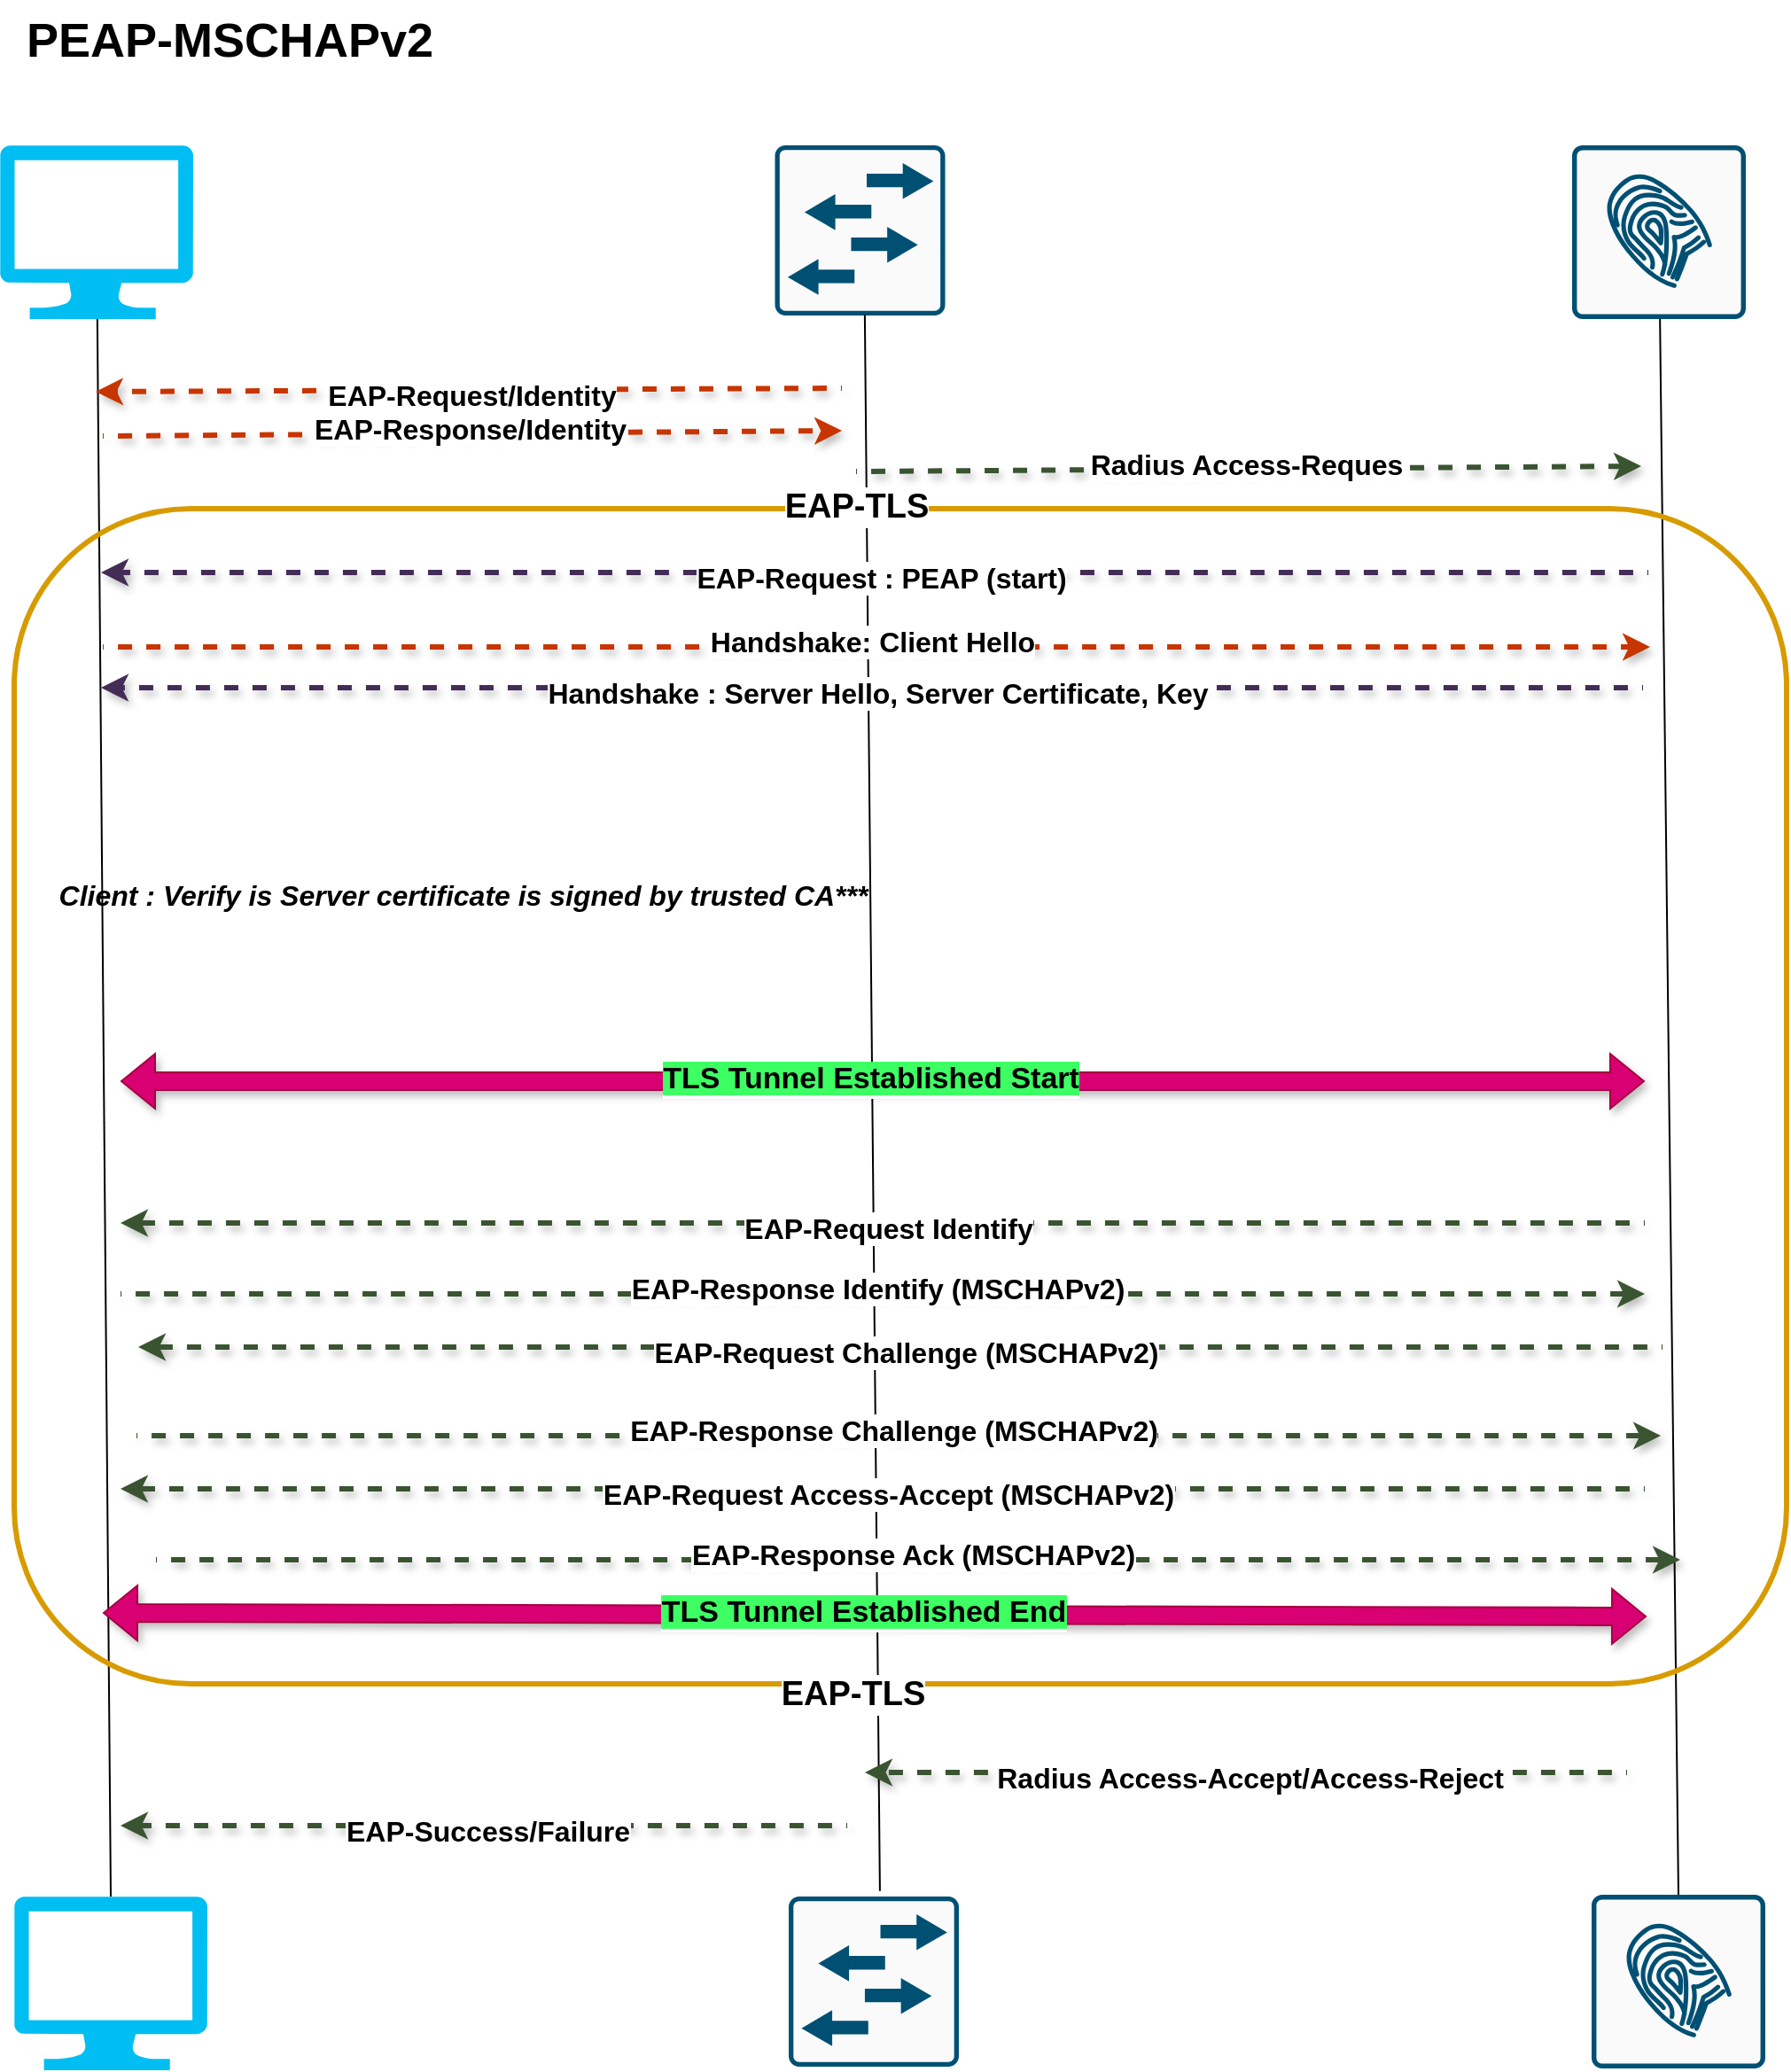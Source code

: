 <mxfile version="24.7.14">
  <diagram name="Page-1" id="sx-vZmdEI7Dzdy8BObgy">
    <mxGraphModel dx="1416" dy="3265" grid="1" gridSize="10" guides="1" tooltips="1" connect="1" arrows="1" fold="1" page="1" pageScale="1" pageWidth="850" pageHeight="1100" math="0" shadow="0">
      <root>
        <mxCell id="0" />
        <mxCell id="1" parent="0" />
        <mxCell id="mL7WgcL4VkOcFJiBh1qk-1" value="" style="verticalLabelPosition=bottom;html=1;verticalAlign=top;align=center;strokeColor=none;fillColor=#00BEF2;shape=mxgraph.azure.computer;pointerEvents=1;" parent="1" vertex="1">
          <mxGeometry x="112" y="-1028" width="109" height="98" as="geometry" />
        </mxCell>
        <mxCell id="mL7WgcL4VkOcFJiBh1qk-2" value="" style="sketch=0;points=[[0.015,0.015,0],[0.985,0.015,0],[0.985,0.985,0],[0.015,0.985,0],[0.25,0,0],[0.5,0,0],[0.75,0,0],[1,0.25,0],[1,0.5,0],[1,0.75,0],[0.75,1,0],[0.5,1,0],[0.25,1,0],[0,0.75,0],[0,0.5,0],[0,0.25,0]];verticalLabelPosition=bottom;html=1;verticalAlign=top;aspect=fixed;align=center;pointerEvents=1;shape=mxgraph.cisco19.rect;prIcon=l2_switch;fillColor=#FAFAFA;strokeColor=#005073;" parent="1" vertex="1">
          <mxGeometry x="549.25" y="-1028" width="96" height="96" as="geometry" />
        </mxCell>
        <mxCell id="mL7WgcL4VkOcFJiBh1qk-3" value="" style="sketch=0;points=[[0.015,0.015,0],[0.985,0.015,0],[0.985,0.985,0],[0.015,0.985,0],[0.25,0,0],[0.5,0,0],[0.75,0,0],[1,0.25,0],[1,0.5,0],[1,0.75,0],[0.75,1,0],[0.5,1,0],[0.25,1,0],[0,0.75,0],[0,0.5,0],[0,0.25,0]];verticalLabelPosition=bottom;html=1;verticalAlign=top;aspect=fixed;align=center;pointerEvents=1;shape=mxgraph.cisco19.rect;prIcon=ise;fillColor=#FAFAFA;strokeColor=#005073;" parent="1" vertex="1">
          <mxGeometry x="999" y="-1028" width="98" height="98" as="geometry" />
        </mxCell>
        <mxCell id="mL7WgcL4VkOcFJiBh1qk-4" value="" style="verticalLabelPosition=bottom;html=1;verticalAlign=top;align=center;strokeColor=none;fillColor=#00BEF2;shape=mxgraph.azure.computer;pointerEvents=1;" parent="1" vertex="1">
          <mxGeometry x="120" y="-40" width="109" height="98" as="geometry" />
        </mxCell>
        <mxCell id="mL7WgcL4VkOcFJiBh1qk-5" value="" style="sketch=0;points=[[0.015,0.015,0],[0.985,0.015,0],[0.985,0.985,0],[0.015,0.985,0],[0.25,0,0],[0.5,0,0],[0.75,0,0],[1,0.25,0],[1,0.5,0],[1,0.75,0],[0.75,1,0],[0.5,1,0],[0.25,1,0],[0,0.75,0],[0,0.5,0],[0,0.25,0]];verticalLabelPosition=bottom;html=1;verticalAlign=top;aspect=fixed;align=center;pointerEvents=1;shape=mxgraph.cisco19.rect;prIcon=l2_switch;fillColor=#FAFAFA;strokeColor=#005073;" parent="1" vertex="1">
          <mxGeometry x="557" y="-40" width="96" height="96" as="geometry" />
        </mxCell>
        <mxCell id="mL7WgcL4VkOcFJiBh1qk-6" value="" style="sketch=0;points=[[0.015,0.015,0],[0.985,0.015,0],[0.985,0.985,0],[0.015,0.985,0],[0.25,0,0],[0.5,0,0],[0.75,0,0],[1,0.25,0],[1,0.5,0],[1,0.75,0],[0.75,1,0],[0.5,1,0],[0.25,1,0],[0,0.75,0],[0,0.5,0],[0,0.25,0]];verticalLabelPosition=bottom;html=1;verticalAlign=top;aspect=fixed;align=center;pointerEvents=1;shape=mxgraph.cisco19.rect;prIcon=ise;fillColor=#FAFAFA;strokeColor=#005073;" parent="1" vertex="1">
          <mxGeometry x="1010" y="-41" width="98" height="98" as="geometry" />
        </mxCell>
        <mxCell id="mL7WgcL4VkOcFJiBh1qk-7" value="" style="endArrow=none;html=1;rounded=0;exitX=0.536;exitY=-0.033;exitDx=0;exitDy=0;exitPerimeter=0;entryX=0.528;entryY=0.995;entryDx=0;entryDy=0;entryPerimeter=0;" parent="1" source="mL7WgcL4VkOcFJiBh1qk-5" target="mL7WgcL4VkOcFJiBh1qk-2" edge="1">
          <mxGeometry width="50" height="50" relative="1" as="geometry">
            <mxPoint x="597" y="370" as="sourcePoint" />
            <mxPoint x="600" y="-1060" as="targetPoint" />
          </mxGeometry>
        </mxCell>
        <mxCell id="mL7WgcL4VkOcFJiBh1qk-8" value="" style="endArrow=none;html=1;rounded=0;exitX=0.5;exitY=0;exitDx=0;exitDy=0;exitPerimeter=0;" parent="1" source="mL7WgcL4VkOcFJiBh1qk-6" target="mL7WgcL4VkOcFJiBh1qk-3" edge="1">
          <mxGeometry width="50" height="50" relative="1" as="geometry">
            <mxPoint x="1033" y="-272" as="sourcePoint" />
            <mxPoint x="1033" y="-879" as="targetPoint" />
          </mxGeometry>
        </mxCell>
        <mxCell id="mL7WgcL4VkOcFJiBh1qk-9" value="" style="endArrow=none;html=1;rounded=0;exitX=0.5;exitY=0;exitDx=0;exitDy=0;exitPerimeter=0;" parent="1" source="mL7WgcL4VkOcFJiBh1qk-4" target="mL7WgcL4VkOcFJiBh1qk-1" edge="1">
          <mxGeometry width="50" height="50" relative="1" as="geometry">
            <mxPoint x="224" y="-247" as="sourcePoint" />
            <mxPoint x="224" y="-854" as="targetPoint" />
          </mxGeometry>
        </mxCell>
        <mxCell id="mL7WgcL4VkOcFJiBh1qk-10" value="" style="endArrow=classic;html=1;rounded=0;flowAnimation=1;shadow=1;fillColor=#fa6800;strokeColor=#C73500;curved=0;strokeWidth=3;" parent="1" edge="1">
          <mxGeometry relative="1" as="geometry">
            <mxPoint x="587" y="-891" as="sourcePoint" />
            <mxPoint x="166" y="-889" as="targetPoint" />
          </mxGeometry>
        </mxCell>
        <mxCell id="mL7WgcL4VkOcFJiBh1qk-11" value="Label" style="edgeLabel;resizable=0;html=1;;align=center;verticalAlign=middle;" parent="mL7WgcL4VkOcFJiBh1qk-10" connectable="0" vertex="1">
          <mxGeometry relative="1" as="geometry" />
        </mxCell>
        <mxCell id="mL7WgcL4VkOcFJiBh1qk-12" value="&lt;b&gt;&lt;font style=&quot;font-size: 16px;&quot;&gt;EAP-Request/Identity&lt;/font&gt;&lt;/b&gt;" style="edgeLabel;html=1;align=center;verticalAlign=middle;resizable=0;points=[];" parent="mL7WgcL4VkOcFJiBh1qk-10" vertex="1" connectable="0">
          <mxGeometry x="-0.007" y="3" relative="1" as="geometry">
            <mxPoint as="offset" />
          </mxGeometry>
        </mxCell>
        <mxCell id="mL7WgcL4VkOcFJiBh1qk-13" value="" style="endArrow=classic;html=1;rounded=0;flowAnimation=1;shadow=1;fillColor=#fa6800;strokeColor=#C73500;strokeWidth=3;" parent="1" edge="1">
          <mxGeometry relative="1" as="geometry">
            <mxPoint x="170" y="-864" as="sourcePoint" />
            <mxPoint x="587" y="-867" as="targetPoint" />
          </mxGeometry>
        </mxCell>
        <mxCell id="mL7WgcL4VkOcFJiBh1qk-14" value="Label" style="edgeLabel;resizable=0;html=1;;align=center;verticalAlign=middle;" parent="mL7WgcL4VkOcFJiBh1qk-13" connectable="0" vertex="1">
          <mxGeometry relative="1" as="geometry" />
        </mxCell>
        <mxCell id="mL7WgcL4VkOcFJiBh1qk-15" value="&lt;b&gt;&lt;font style=&quot;font-size: 16px;&quot;&gt;EAP-Response/Identity&lt;/font&gt;&lt;/b&gt;" style="edgeLabel;html=1;align=center;verticalAlign=middle;resizable=0;points=[];" parent="mL7WgcL4VkOcFJiBh1qk-13" vertex="1" connectable="0">
          <mxGeometry x="-0.007" y="3" relative="1" as="geometry">
            <mxPoint as="offset" />
          </mxGeometry>
        </mxCell>
        <mxCell id="mL7WgcL4VkOcFJiBh1qk-16" value="" style="endArrow=classic;html=1;rounded=0;flowAnimation=1;shadow=1;fillColor=#6d8764;strokeColor=#3A5431;strokeWidth=3;" parent="1" edge="1">
          <mxGeometry relative="1" as="geometry">
            <mxPoint x="595" y="-844" as="sourcePoint" />
            <mxPoint x="1038" y="-847" as="targetPoint" />
          </mxGeometry>
        </mxCell>
        <mxCell id="mL7WgcL4VkOcFJiBh1qk-17" value="Label" style="edgeLabel;resizable=0;html=1;;align=center;verticalAlign=middle;" parent="mL7WgcL4VkOcFJiBh1qk-16" connectable="0" vertex="1">
          <mxGeometry relative="1" as="geometry" />
        </mxCell>
        <mxCell id="mL7WgcL4VkOcFJiBh1qk-18" value="&lt;font size=&quot;1&quot; style=&quot;&quot;&gt;&lt;b style=&quot;font-size: 16px;&quot;&gt;Radius Access-Reques&lt;/b&gt;&lt;/font&gt;" style="edgeLabel;html=1;align=center;verticalAlign=middle;resizable=0;points=[];" parent="mL7WgcL4VkOcFJiBh1qk-16" vertex="1" connectable="0">
          <mxGeometry x="-0.007" y="3" relative="1" as="geometry">
            <mxPoint as="offset" />
          </mxGeometry>
        </mxCell>
        <mxCell id="mL7WgcL4VkOcFJiBh1qk-19" value="" style="endArrow=classic;html=1;rounded=0;flowAnimation=1;shadow=1;fontSize=13;fontStyle=1;fillColor=#fa6800;strokeColor=#C73500;strokeWidth=3;" parent="1" edge="1">
          <mxGeometry relative="1" as="geometry">
            <mxPoint x="170" y="-745" as="sourcePoint" />
            <mxPoint x="1043" y="-745" as="targetPoint" />
          </mxGeometry>
        </mxCell>
        <mxCell id="mL7WgcL4VkOcFJiBh1qk-20" value="Label" style="edgeLabel;resizable=0;html=1;;align=center;verticalAlign=middle;" parent="mL7WgcL4VkOcFJiBh1qk-19" connectable="0" vertex="1">
          <mxGeometry relative="1" as="geometry" />
        </mxCell>
        <mxCell id="mL7WgcL4VkOcFJiBh1qk-21" value="&lt;font style=&quot;font-size: 16px;&quot;&gt;Handshake: Client Hello&lt;/font&gt;" style="edgeLabel;html=1;align=center;verticalAlign=middle;resizable=0;points=[];fontStyle=1;fontSize=13;" parent="mL7WgcL4VkOcFJiBh1qk-19" vertex="1" connectable="0">
          <mxGeometry x="-0.007" y="3" relative="1" as="geometry">
            <mxPoint as="offset" />
          </mxGeometry>
        </mxCell>
        <mxCell id="mL7WgcL4VkOcFJiBh1qk-22" value="" style="endArrow=classic;html=1;rounded=0;flowAnimation=1;shadow=1;fontSize=13;fontStyle=1;fillColor=#76608a;strokeColor=#432D57;strokeWidth=3;" parent="1" edge="1">
          <mxGeometry relative="1" as="geometry">
            <mxPoint x="1039" y="-722" as="sourcePoint" />
            <mxPoint x="169" y="-722" as="targetPoint" />
          </mxGeometry>
        </mxCell>
        <mxCell id="mL7WgcL4VkOcFJiBh1qk-23" value="Label" style="edgeLabel;resizable=0;html=1;;align=center;verticalAlign=middle;" parent="mL7WgcL4VkOcFJiBh1qk-22" connectable="0" vertex="1">
          <mxGeometry relative="1" as="geometry" />
        </mxCell>
        <mxCell id="mL7WgcL4VkOcFJiBh1qk-24" value="&lt;font style=&quot;font-size: 16px;&quot;&gt;Handshake : Server Hello, Server Certificate, Key&lt;/font&gt;" style="edgeLabel;html=1;align=center;verticalAlign=middle;resizable=0;points=[];fontStyle=1;fontSize=13;" parent="mL7WgcL4VkOcFJiBh1qk-22" vertex="1" connectable="0">
          <mxGeometry x="-0.007" y="3" relative="1" as="geometry">
            <mxPoint as="offset" />
          </mxGeometry>
        </mxCell>
        <mxCell id="mL7WgcL4VkOcFJiBh1qk-27" value="" style="endArrow=classic;html=1;rounded=0;flowAnimation=1;shadow=1;fontSize=13;fontStyle=1;fillColor=#76608a;strokeColor=#432D57;strokeWidth=3;" parent="1" edge="1">
          <mxGeometry relative="1" as="geometry">
            <mxPoint x="1042" y="-787" as="sourcePoint" />
            <mxPoint x="169" y="-787" as="targetPoint" />
          </mxGeometry>
        </mxCell>
        <mxCell id="mL7WgcL4VkOcFJiBh1qk-28" value="Label" style="edgeLabel;resizable=0;html=1;;align=center;verticalAlign=middle;" parent="mL7WgcL4VkOcFJiBh1qk-27" connectable="0" vertex="1">
          <mxGeometry relative="1" as="geometry" />
        </mxCell>
        <mxCell id="mL7WgcL4VkOcFJiBh1qk-29" value="&lt;b&gt;&lt;font style=&quot;font-size: 16px;&quot;&gt;EAP-Request : PEAP (start)&lt;/font&gt;&lt;/b&gt;" style="edgeLabel;html=1;align=center;verticalAlign=middle;resizable=0;points=[];" parent="mL7WgcL4VkOcFJiBh1qk-27" vertex="1" connectable="0">
          <mxGeometry x="-0.007" y="3" relative="1" as="geometry">
            <mxPoint as="offset" />
          </mxGeometry>
        </mxCell>
        <mxCell id="mL7WgcL4VkOcFJiBh1qk-30" value="&lt;h1 style=&quot;margin-top: 0px; font-size: 27px;&quot;&gt;&lt;font style=&quot;font-size: 27px;&quot;&gt;PEAP-MSCHAPv2&lt;/font&gt;&lt;/h1&gt;" style="text;html=1;whiteSpace=wrap;overflow=hidden;rounded=0;" parent="1" vertex="1">
          <mxGeometry x="125" y="-1110" width="300" height="40" as="geometry" />
        </mxCell>
        <mxCell id="mL7WgcL4VkOcFJiBh1qk-31" value="" style="rounded=1;whiteSpace=wrap;html=1;fillColor=none;strokeWidth=3;strokeColor=#d79b00;glass=1;gradientColor=#ffa500;" parent="1" vertex="1">
          <mxGeometry x="120" y="-823" width="1000" height="663" as="geometry" />
        </mxCell>
        <mxCell id="mL7WgcL4VkOcFJiBh1qk-32" value="&lt;b&gt;&lt;font style=&quot;font-size: 19px;&quot;&gt;EAP-TLS&lt;/font&gt;&lt;/b&gt;" style="text;html=1;align=center;verticalAlign=middle;resizable=0;points=[];autosize=1;strokeColor=none;fillColor=none;labelBackgroundColor=default;" parent="1" vertex="1">
          <mxGeometry x="542.75" y="-174" width="100" height="40" as="geometry" />
        </mxCell>
        <mxCell id="mL7WgcL4VkOcFJiBh1qk-33" value="&lt;b&gt;&lt;font style=&quot;font-size: 19px;&quot;&gt;EAP-TLS&lt;/font&gt;&lt;/b&gt;" style="text;html=1;align=center;verticalAlign=middle;resizable=0;points=[];autosize=1;strokeColor=none;fillColor=none;labelBackgroundColor=default;" parent="1" vertex="1">
          <mxGeometry x="545.25" y="-844" width="100" height="40" as="geometry" />
        </mxCell>
        <mxCell id="mL7WgcL4VkOcFJiBh1qk-34" value="&lt;b&gt;&lt;font size=&quot;1&quot; style=&quot;&quot;&gt;&lt;i style=&quot;font-size: 16px;&quot;&gt;Client : Verify is Server certificate is signed by trusted CA***&lt;/i&gt;&lt;/font&gt;&lt;/b&gt;" style="text;html=1;align=center;verticalAlign=middle;resizable=0;points=[];autosize=1;strokeColor=none;fillColor=none;" parent="1" vertex="1">
          <mxGeometry x="133" y="-620" width="480" height="30" as="geometry" />
        </mxCell>
        <mxCell id="mL7WgcL4VkOcFJiBh1qk-38" value="" style="endArrow=classic;html=1;rounded=0;flowAnimation=1;shadow=1;fillColor=#6d8764;strokeColor=#3A5431;strokeWidth=3;" parent="1" edge="1">
          <mxGeometry relative="1" as="geometry">
            <mxPoint x="1040" y="-420" as="sourcePoint" />
            <mxPoint x="180" y="-420" as="targetPoint" />
          </mxGeometry>
        </mxCell>
        <mxCell id="mL7WgcL4VkOcFJiBh1qk-39" value="Label" style="edgeLabel;resizable=0;html=1;;align=center;verticalAlign=middle;" parent="mL7WgcL4VkOcFJiBh1qk-38" connectable="0" vertex="1">
          <mxGeometry relative="1" as="geometry" />
        </mxCell>
        <mxCell id="mL7WgcL4VkOcFJiBh1qk-40" value="&lt;b style=&quot;&quot;&gt;&lt;font style=&quot;font-size: 16px;&quot;&gt;EAP-Request Identify&lt;/font&gt;&lt;/b&gt;" style="edgeLabel;html=1;align=center;verticalAlign=middle;resizable=0;points=[];" parent="mL7WgcL4VkOcFJiBh1qk-38" vertex="1" connectable="0">
          <mxGeometry x="-0.007" y="3" relative="1" as="geometry">
            <mxPoint as="offset" />
          </mxGeometry>
        </mxCell>
        <mxCell id="mL7WgcL4VkOcFJiBh1qk-43" value="" style="endArrow=classic;html=1;rounded=0;flowAnimation=1;shadow=1;fillColor=#6d8764;strokeColor=#3A5431;strokeWidth=3;" parent="1" edge="1">
          <mxGeometry relative="1" as="geometry">
            <mxPoint x="180" y="-380" as="sourcePoint" />
            <mxPoint x="1040" y="-380" as="targetPoint" />
          </mxGeometry>
        </mxCell>
        <mxCell id="mL7WgcL4VkOcFJiBh1qk-44" value="Label" style="edgeLabel;resizable=0;html=1;;align=center;verticalAlign=middle;" parent="mL7WgcL4VkOcFJiBh1qk-43" connectable="0" vertex="1">
          <mxGeometry relative="1" as="geometry" />
        </mxCell>
        <mxCell id="mL7WgcL4VkOcFJiBh1qk-45" value="&lt;b style=&quot;&quot;&gt;&lt;font style=&quot;font-size: 16px;&quot;&gt;EAP-Response Identify (MSCHAPv2)&lt;/font&gt;&lt;/b&gt;" style="edgeLabel;html=1;align=center;verticalAlign=middle;resizable=0;points=[];" parent="mL7WgcL4VkOcFJiBh1qk-43" vertex="1" connectable="0">
          <mxGeometry x="-0.007" y="3" relative="1" as="geometry">
            <mxPoint as="offset" />
          </mxGeometry>
        </mxCell>
        <mxCell id="mL7WgcL4VkOcFJiBh1qk-46" value="" style="endArrow=classic;html=1;rounded=0;flowAnimation=1;shadow=1;fillColor=#6d8764;strokeColor=#3A5431;strokeWidth=3;" parent="1" edge="1">
          <mxGeometry relative="1" as="geometry">
            <mxPoint x="1050" y="-350" as="sourcePoint" />
            <mxPoint x="190" y="-350" as="targetPoint" />
          </mxGeometry>
        </mxCell>
        <mxCell id="mL7WgcL4VkOcFJiBh1qk-47" value="Label" style="edgeLabel;resizable=0;html=1;;align=center;verticalAlign=middle;" parent="mL7WgcL4VkOcFJiBh1qk-46" connectable="0" vertex="1">
          <mxGeometry relative="1" as="geometry" />
        </mxCell>
        <mxCell id="mL7WgcL4VkOcFJiBh1qk-48" value="&lt;b style=&quot;&quot;&gt;&lt;font style=&quot;font-size: 16px;&quot;&gt;EAP-Request Challenge (MSCHAPv2)&lt;/font&gt;&lt;/b&gt;" style="edgeLabel;html=1;align=center;verticalAlign=middle;resizable=0;points=[];" parent="mL7WgcL4VkOcFJiBh1qk-46" vertex="1" connectable="0">
          <mxGeometry x="-0.007" y="3" relative="1" as="geometry">
            <mxPoint as="offset" />
          </mxGeometry>
        </mxCell>
        <mxCell id="mL7WgcL4VkOcFJiBh1qk-50" value="" style="endArrow=classic;html=1;rounded=0;flowAnimation=1;shadow=1;fillColor=#6d8764;strokeColor=#3A5431;strokeWidth=3;" parent="1" edge="1">
          <mxGeometry relative="1" as="geometry">
            <mxPoint x="189" y="-300" as="sourcePoint" />
            <mxPoint x="1049" y="-300" as="targetPoint" />
          </mxGeometry>
        </mxCell>
        <mxCell id="mL7WgcL4VkOcFJiBh1qk-51" value="Label" style="edgeLabel;resizable=0;html=1;;align=center;verticalAlign=middle;" parent="mL7WgcL4VkOcFJiBh1qk-50" connectable="0" vertex="1">
          <mxGeometry relative="1" as="geometry" />
        </mxCell>
        <mxCell id="mL7WgcL4VkOcFJiBh1qk-52" value="&lt;b style=&quot;&quot;&gt;&lt;font style=&quot;font-size: 16px;&quot;&gt;EAP-Response Challenge (MSCHAPv2)&lt;/font&gt;&lt;/b&gt;" style="edgeLabel;html=1;align=center;verticalAlign=middle;resizable=0;points=[];" parent="mL7WgcL4VkOcFJiBh1qk-50" vertex="1" connectable="0">
          <mxGeometry x="-0.007" y="3" relative="1" as="geometry">
            <mxPoint as="offset" />
          </mxGeometry>
        </mxCell>
        <mxCell id="mL7WgcL4VkOcFJiBh1qk-53" value="" style="endArrow=classic;html=1;rounded=0;flowAnimation=1;shadow=1;fillColor=#6d8764;strokeColor=#3A5431;strokeWidth=3;" parent="1" edge="1">
          <mxGeometry relative="1" as="geometry">
            <mxPoint x="1040" y="-270" as="sourcePoint" />
            <mxPoint x="180" y="-270" as="targetPoint" />
          </mxGeometry>
        </mxCell>
        <mxCell id="mL7WgcL4VkOcFJiBh1qk-54" value="Label" style="edgeLabel;resizable=0;html=1;;align=center;verticalAlign=middle;" parent="mL7WgcL4VkOcFJiBh1qk-53" connectable="0" vertex="1">
          <mxGeometry relative="1" as="geometry" />
        </mxCell>
        <mxCell id="mL7WgcL4VkOcFJiBh1qk-55" value="&lt;b style=&quot;&quot;&gt;&lt;font style=&quot;font-size: 16px;&quot;&gt;EAP-Request Access-Accept (MSCHAPv2)&lt;/font&gt;&lt;/b&gt;" style="edgeLabel;html=1;align=center;verticalAlign=middle;resizable=0;points=[];" parent="mL7WgcL4VkOcFJiBh1qk-53" vertex="1" connectable="0">
          <mxGeometry x="-0.007" y="3" relative="1" as="geometry">
            <mxPoint as="offset" />
          </mxGeometry>
        </mxCell>
        <mxCell id="mL7WgcL4VkOcFJiBh1qk-56" value="" style="endArrow=classic;html=1;rounded=0;flowAnimation=1;shadow=1;fillColor=#6d8764;strokeColor=#3A5431;strokeWidth=3;" parent="1" edge="1">
          <mxGeometry relative="1" as="geometry">
            <mxPoint x="200" y="-230" as="sourcePoint" />
            <mxPoint x="1060" y="-230" as="targetPoint" />
          </mxGeometry>
        </mxCell>
        <mxCell id="mL7WgcL4VkOcFJiBh1qk-57" value="Label" style="edgeLabel;resizable=0;html=1;;align=center;verticalAlign=middle;" parent="mL7WgcL4VkOcFJiBh1qk-56" connectable="0" vertex="1">
          <mxGeometry relative="1" as="geometry" />
        </mxCell>
        <mxCell id="mL7WgcL4VkOcFJiBh1qk-58" value="&lt;b style=&quot;&quot;&gt;&lt;font style=&quot;font-size: 16px;&quot;&gt;EAP-Response Ack (MSCHAPv2)&lt;/font&gt;&lt;/b&gt;" style="edgeLabel;html=1;align=center;verticalAlign=middle;resizable=0;points=[];" parent="mL7WgcL4VkOcFJiBh1qk-56" vertex="1" connectable="0">
          <mxGeometry x="-0.007" y="3" relative="1" as="geometry">
            <mxPoint as="offset" />
          </mxGeometry>
        </mxCell>
        <mxCell id="mL7WgcL4VkOcFJiBh1qk-59" value="" style="shape=flexArrow;endArrow=classic;startArrow=classic;html=1;rounded=0;flowAnimation=0;shadow=1;fillColor=#d80073;strokeColor=#A50040;" parent="1" edge="1">
          <mxGeometry width="100" height="100" relative="1" as="geometry">
            <mxPoint x="180" y="-500" as="sourcePoint" />
            <mxPoint x="1040" y="-500" as="targetPoint" />
          </mxGeometry>
        </mxCell>
        <mxCell id="mL7WgcL4VkOcFJiBh1qk-60" value="&lt;font style=&quot;background-color: rgb(61, 255, 100); font-size: 17px;&quot;&gt;TLS Tunnel Established Start&lt;/font&gt;" style="edgeLabel;html=1;align=center;verticalAlign=middle;resizable=0;points=[];fontStyle=1" parent="mL7WgcL4VkOcFJiBh1qk-59" vertex="1" connectable="0">
          <mxGeometry x="0.049" y="-5" relative="1" as="geometry">
            <mxPoint x="-28" y="-6" as="offset" />
          </mxGeometry>
        </mxCell>
        <mxCell id="mL7WgcL4VkOcFJiBh1qk-61" value="" style="shape=flexArrow;endArrow=classic;startArrow=classic;html=1;rounded=0;flowAnimation=0;shadow=1;fillColor=#d80073;strokeColor=#A50040;" parent="1" edge="1">
          <mxGeometry width="100" height="100" relative="1" as="geometry">
            <mxPoint x="170" y="-200" as="sourcePoint" />
            <mxPoint x="1041" y="-198" as="targetPoint" />
          </mxGeometry>
        </mxCell>
        <mxCell id="mL7WgcL4VkOcFJiBh1qk-62" value="&lt;font style=&quot;background-color: rgb(61, 255, 100); font-size: 17px;&quot;&gt;TLS Tunnel Established End&lt;/font&gt;" style="edgeLabel;html=1;align=center;verticalAlign=middle;resizable=0;points=[];fontStyle=1" parent="mL7WgcL4VkOcFJiBh1qk-61" vertex="1" connectable="0">
          <mxGeometry x="0.049" y="-5" relative="1" as="geometry">
            <mxPoint x="-28" y="-6" as="offset" />
          </mxGeometry>
        </mxCell>
        <mxCell id="mL7WgcL4VkOcFJiBh1qk-64" value="" style="endArrow=classic;html=1;rounded=0;flowAnimation=1;shadow=1;fillColor=#6d8764;strokeColor=#3A5431;strokeWidth=3;" parent="1" edge="1">
          <mxGeometry relative="1" as="geometry">
            <mxPoint x="1030" y="-110" as="sourcePoint" />
            <mxPoint x="600" y="-110" as="targetPoint" />
          </mxGeometry>
        </mxCell>
        <mxCell id="mL7WgcL4VkOcFJiBh1qk-65" value="Label" style="edgeLabel;resizable=0;html=1;;align=center;verticalAlign=middle;" parent="mL7WgcL4VkOcFJiBh1qk-64" connectable="0" vertex="1">
          <mxGeometry relative="1" as="geometry" />
        </mxCell>
        <mxCell id="mL7WgcL4VkOcFJiBh1qk-66" value="&lt;b style=&quot;&quot;&gt;&lt;font style=&quot;font-size: 16px;&quot;&gt;Radius Access-Accept/Access-Reject&lt;/font&gt;&lt;/b&gt;" style="edgeLabel;html=1;align=center;verticalAlign=middle;resizable=0;points=[];" parent="mL7WgcL4VkOcFJiBh1qk-64" vertex="1" connectable="0">
          <mxGeometry x="-0.007" y="3" relative="1" as="geometry">
            <mxPoint as="offset" />
          </mxGeometry>
        </mxCell>
        <mxCell id="mL7WgcL4VkOcFJiBh1qk-67" value="" style="endArrow=classic;html=1;rounded=0;flowAnimation=1;shadow=1;fillColor=#6d8764;strokeColor=#3A5431;strokeWidth=3;" parent="1" edge="1">
          <mxGeometry relative="1" as="geometry">
            <mxPoint x="590" y="-80" as="sourcePoint" />
            <mxPoint x="180" y="-80" as="targetPoint" />
          </mxGeometry>
        </mxCell>
        <mxCell id="mL7WgcL4VkOcFJiBh1qk-68" value="Label" style="edgeLabel;resizable=0;html=1;;align=center;verticalAlign=middle;" parent="mL7WgcL4VkOcFJiBh1qk-67" connectable="0" vertex="1">
          <mxGeometry relative="1" as="geometry" />
        </mxCell>
        <mxCell id="mL7WgcL4VkOcFJiBh1qk-69" value="&lt;b style=&quot;&quot;&gt;&lt;font style=&quot;font-size: 16px;&quot;&gt;EAP-Success/Failure&lt;/font&gt;&lt;/b&gt;" style="edgeLabel;html=1;align=center;verticalAlign=middle;resizable=0;points=[];" parent="mL7WgcL4VkOcFJiBh1qk-67" vertex="1" connectable="0">
          <mxGeometry x="-0.007" y="3" relative="1" as="geometry">
            <mxPoint as="offset" />
          </mxGeometry>
        </mxCell>
      </root>
    </mxGraphModel>
  </diagram>
</mxfile>
